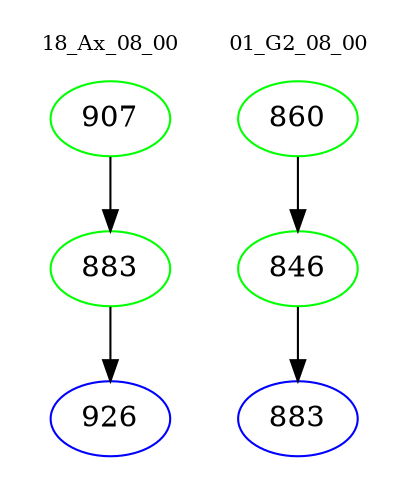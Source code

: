 digraph{
subgraph cluster_0 {
color = white
label = "18_Ax_08_00";
fontsize=10;
T0_907 [label="907", color="green"]
T0_907 -> T0_883 [color="black"]
T0_883 [label="883", color="green"]
T0_883 -> T0_926 [color="black"]
T0_926 [label="926", color="blue"]
}
subgraph cluster_1 {
color = white
label = "01_G2_08_00";
fontsize=10;
T1_860 [label="860", color="green"]
T1_860 -> T1_846 [color="black"]
T1_846 [label="846", color="green"]
T1_846 -> T1_883 [color="black"]
T1_883 [label="883", color="blue"]
}
}
